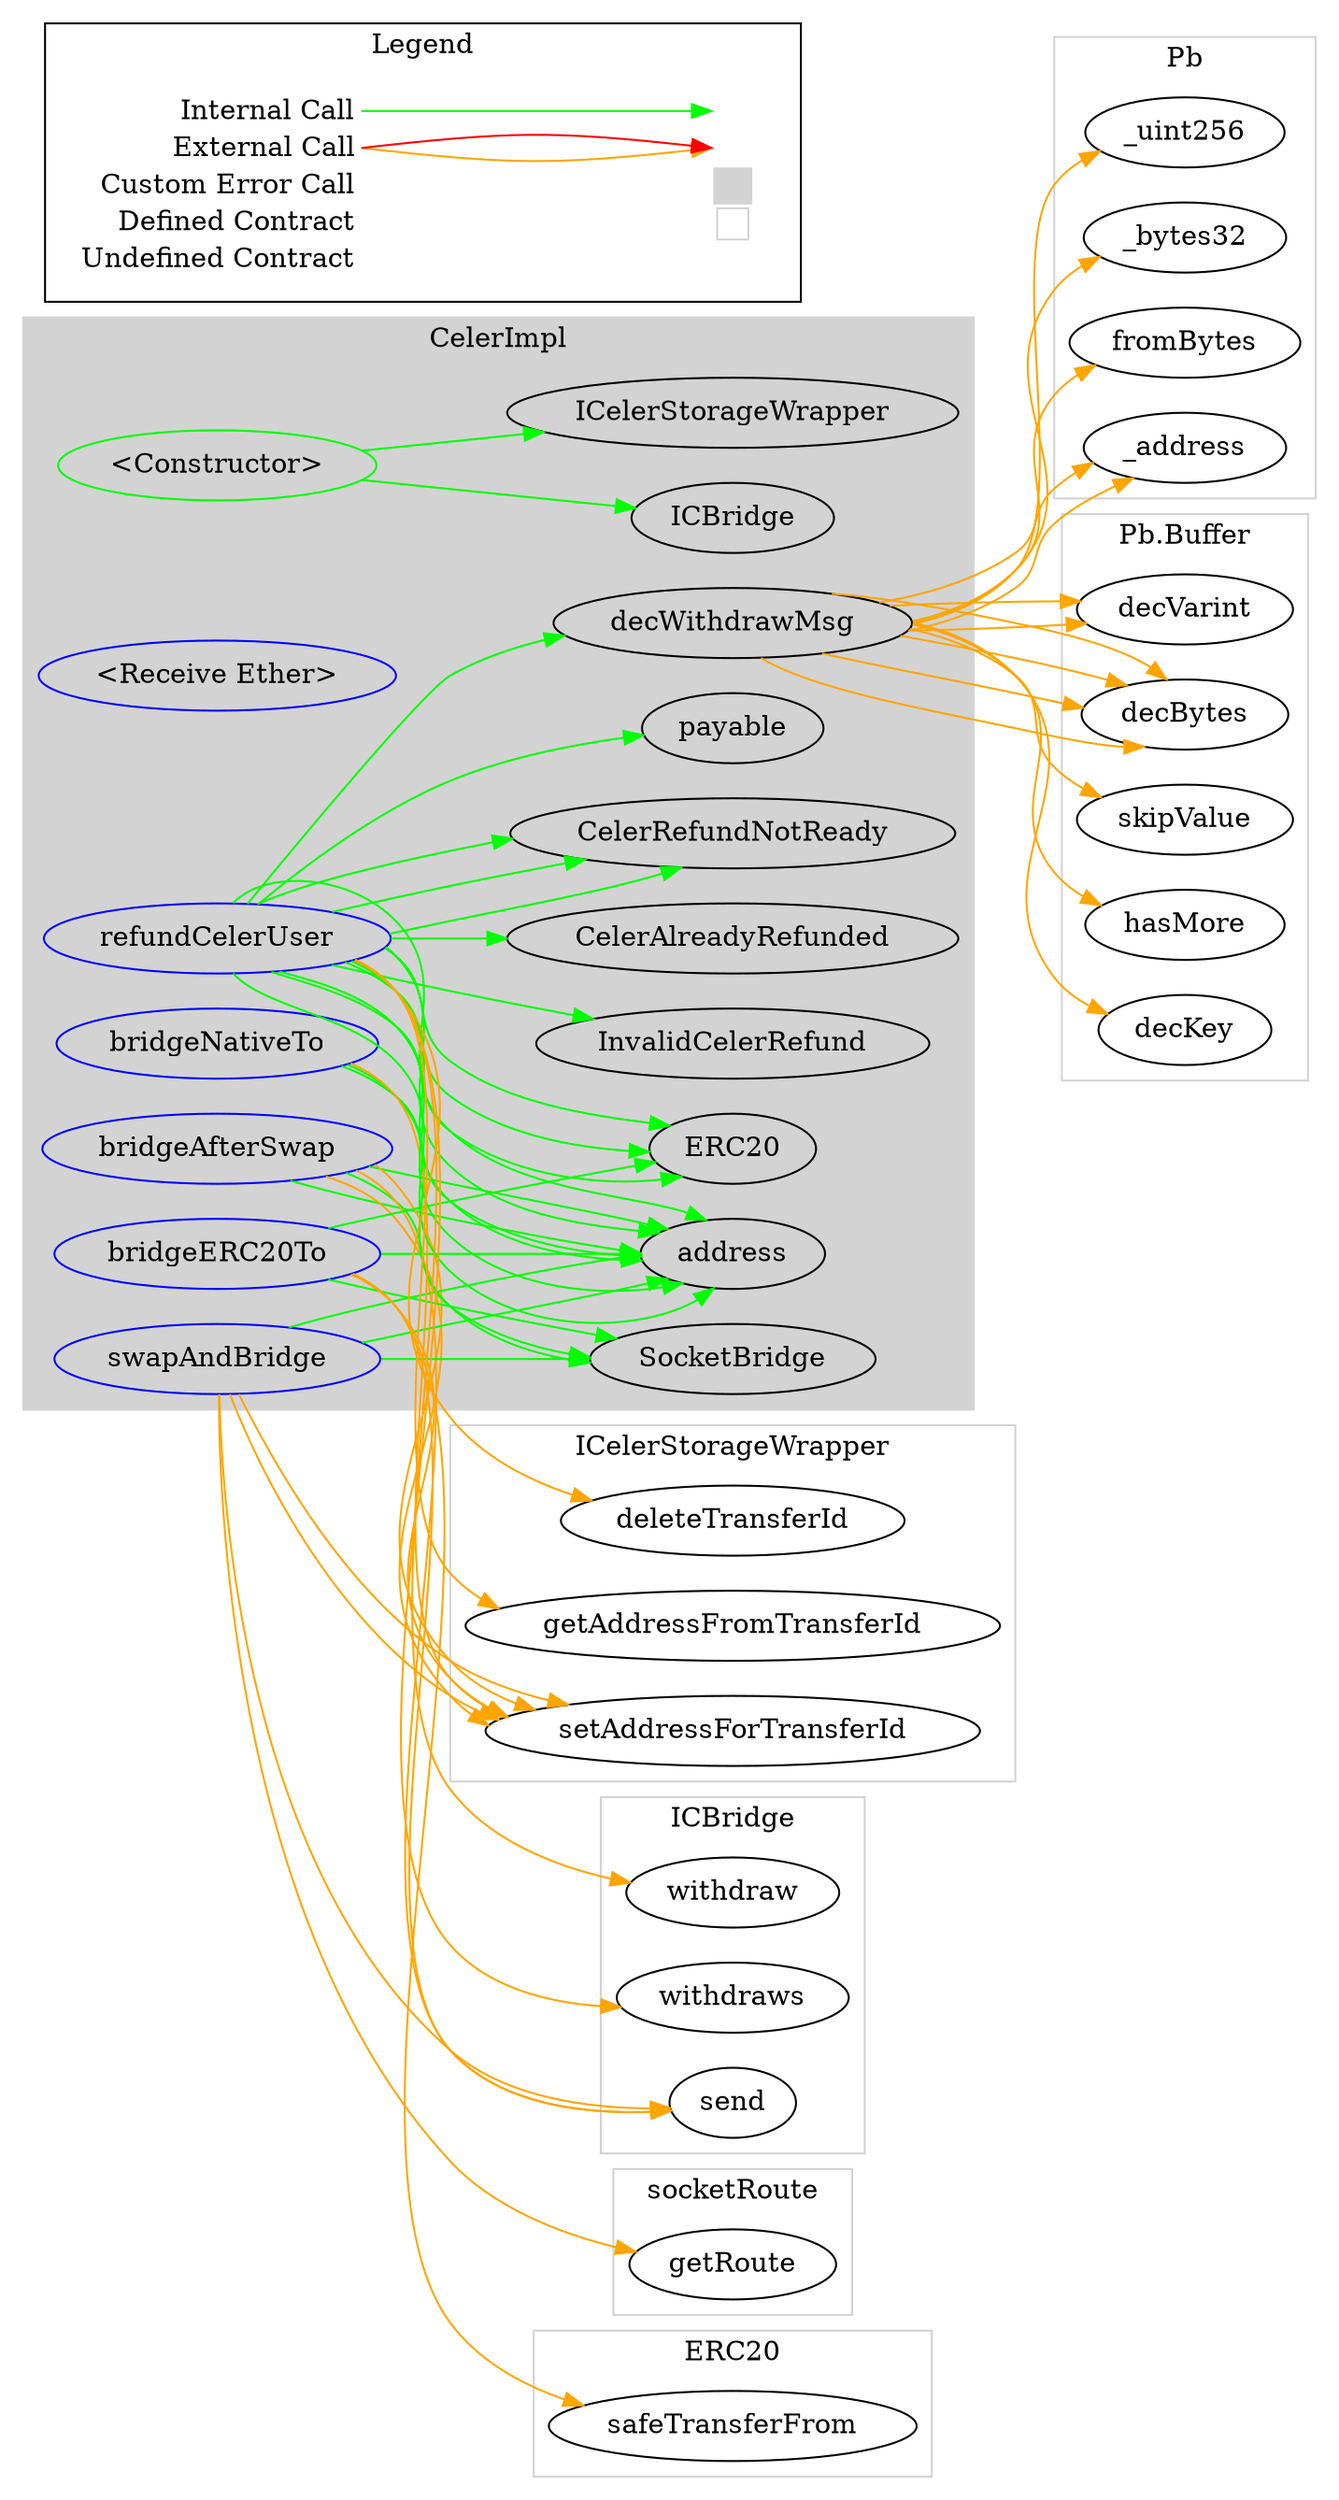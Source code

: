 digraph G {
  graph [ ratio = "auto", page = "100", compound =true ];
subgraph "clusterCelerImpl" {
  graph [ label = "CelerImpl", color = "lightgray", style = "filled", bgcolor = "lightgray" ];
  "CelerImpl.<Constructor>" [ label = "<Constructor>", color = "green" ];
  "CelerImpl.<Receive Ether>" [ label = "<Receive Ether>", color = "blue" ];
  "CelerImpl.bridgeAfterSwap" [ label = "bridgeAfterSwap", color = "blue" ];
  "CelerImpl.swapAndBridge" [ label = "swapAndBridge", color = "blue" ];
  "CelerImpl.bridgeERC20To" [ label = "bridgeERC20To", color = "blue" ];
  "CelerImpl.bridgeNativeTo" [ label = "bridgeNativeTo", color = "blue" ];
  "CelerImpl.refundCelerUser" [ label = "refundCelerUser", color = "blue" ];
  "CelerImpl.decWithdrawMsg" [ label = "decWithdrawMsg" ];
  "CelerImpl.ICBridge" [ label = "ICBridge" ];
  "CelerImpl.ICelerStorageWrapper" [ label = "ICelerStorageWrapper" ];
  "CelerImpl.address" [ label = "address" ];
  "CelerImpl.SocketBridge" [ label = "SocketBridge" ];
  "CelerImpl.ERC20" [ label = "ERC20" ];
  "CelerImpl.InvalidCelerRefund" [ label = "InvalidCelerRefund" ];
  "CelerImpl.CelerAlreadyRefunded" [ label = "CelerAlreadyRefunded" ];
  "CelerImpl.CelerRefundNotReady" [ label = "CelerRefundNotReady" ];
  "CelerImpl.payable" [ label = "payable" ];
}

subgraph "clusterICelerStorageWrapper" {
  graph [ label = "ICelerStorageWrapper", color = "lightgray" ];
  "ICelerStorageWrapper.setAddressForTransferId" [ label = "setAddressForTransferId" ];
  "ICelerStorageWrapper.getAddressFromTransferId" [ label = "getAddressFromTransferId" ];
  "ICelerStorageWrapper.deleteTransferId" [ label = "deleteTransferId" ];
}

subgraph "clusterICBridge" {
  graph [ label = "ICBridge", color = "lightgray" ];
  "ICBridge.send" [ label = "send" ];
  "ICBridge.withdraws" [ label = "withdraws" ];
  "ICBridge.withdraw" [ label = "withdraw" ];
}

subgraph "clustersocketRoute" {
  graph [ label = "socketRoute", color = "lightgray" ];
  "socketRoute.getRoute" [ label = "getRoute" ];
}

subgraph "clusterERC20" {
  graph [ label = "ERC20", color = "lightgray" ];
  "ERC20.safeTransferFrom" [ label = "safeTransferFrom" ];
}

subgraph "clusterPb" {
  graph [ label = "Pb", color = "lightgray" ];
  "Pb.fromBytes" [ label = "fromBytes" ];
  "Pb._address" [ label = "_address" ];
  "Pb._uint256" [ label = "_uint256" ];
  "Pb._bytes32" [ label = "_bytes32" ];
}

subgraph "clusterPb.Buffer" {
  graph [ label = "Pb.Buffer", color = "lightgray" ];
  "Pb.Buffer.hasMore" [ label = "hasMore" ];
  "Pb.Buffer.decKey" [ label = "decKey" ];
  "Pb.Buffer.decVarint" [ label = "decVarint" ];
  "Pb.Buffer.decBytes" [ label = "decBytes" ];
  "Pb.Buffer.skipValue" [ label = "skipValue" ];
}

  "CelerImpl.<Constructor>";
  "CelerImpl.ICBridge";
  "CelerImpl.ICelerStorageWrapper";
  "CelerImpl.bridgeAfterSwap";
  "CelerImpl.address";
  "ICelerStorageWrapper.setAddressForTransferId";
  "ICBridge.send";
  "CelerImpl.SocketBridge";
  "CelerImpl.swapAndBridge";
  "socketRoute.getRoute";
  "CelerImpl.bridgeERC20To";
  "CelerImpl.ERC20";
  "ERC20.safeTransferFrom";
  "CelerImpl.bridgeNativeTo";
  "CelerImpl.refundCelerUser";
  "CelerImpl.decWithdrawMsg";
  "ICBridge.withdraws";
  "ICBridge.withdraw";
  "CelerImpl.InvalidCelerRefund";
  "ICelerStorageWrapper.getAddressFromTransferId";
  "ICelerStorageWrapper.deleteTransferId";
  "CelerImpl.CelerAlreadyRefunded";
  "CelerImpl.CelerRefundNotReady";
  "CelerImpl.payable";
  "Pb.fromBytes";
  "Pb.Buffer.hasMore";
  "Pb.Buffer.decKey";
  "Pb.Buffer.decVarint";
  "Pb._address";
  "Pb.Buffer.decBytes";
  "Pb._uint256";
  "Pb._bytes32";
  "Pb.Buffer.skipValue";
  "CelerImpl.<Constructor>" -> "CelerImpl.ICBridge" [ color = "green" ];
  "CelerImpl.<Constructor>" -> "CelerImpl.ICelerStorageWrapper" [ color = "green" ];
  "CelerImpl.bridgeAfterSwap" -> "CelerImpl.address" [ color = "green" ];
  "CelerImpl.bridgeAfterSwap" -> "ICelerStorageWrapper.setAddressForTransferId" [ color = "orange" ];
  "CelerImpl.bridgeAfterSwap" -> "CelerImpl.address" [ color = "green" ];
  "CelerImpl.bridgeAfterSwap" -> "ICelerStorageWrapper.setAddressForTransferId" [ color = "orange" ];
  "CelerImpl.bridgeAfterSwap" -> "ICBridge.send" [ color = "orange" ];
  "CelerImpl.bridgeAfterSwap" -> "CelerImpl.SocketBridge" [ color = "green" ];
  "CelerImpl.swapAndBridge" -> "socketRoute.getRoute" [ color = "orange" ];
  "CelerImpl.swapAndBridge" -> "CelerImpl.address" [ color = "green" ];
  "CelerImpl.swapAndBridge" -> "ICelerStorageWrapper.setAddressForTransferId" [ color = "orange" ];
  "CelerImpl.swapAndBridge" -> "CelerImpl.address" [ color = "green" ];
  "CelerImpl.swapAndBridge" -> "ICelerStorageWrapper.setAddressForTransferId" [ color = "orange" ];
  "CelerImpl.swapAndBridge" -> "ICBridge.send" [ color = "orange" ];
  "CelerImpl.swapAndBridge" -> "CelerImpl.SocketBridge" [ color = "green" ];
  "CelerImpl.bridgeERC20To" -> "CelerImpl.address" [ color = "green" ];
  "CelerImpl.bridgeERC20To" -> "ICelerStorageWrapper.setAddressForTransferId" [ color = "orange" ];
  "CelerImpl.bridgeERC20To" -> "CelerImpl.ERC20" [ color = "green" ];
  "CelerImpl.bridgeERC20To" -> "ERC20.safeTransferFrom" [ color = "orange" ];
  "CelerImpl.bridgeERC20To" -> "ICBridge.send" [ color = "orange" ];
  "CelerImpl.bridgeERC20To" -> "CelerImpl.SocketBridge" [ color = "green" ];
  "CelerImpl.bridgeNativeTo" -> "CelerImpl.address" [ color = "green" ];
  "CelerImpl.bridgeNativeTo" -> "ICelerStorageWrapper.setAddressForTransferId" [ color = "orange" ];
  "CelerImpl.bridgeNativeTo" -> "CelerImpl.SocketBridge" [ color = "green" ];
  "CelerImpl.refundCelerUser" -> "CelerImpl.decWithdrawMsg" [ color = "green" ];
  "CelerImpl.refundCelerUser" -> "CelerImpl.address" [ color = "green" ];
  "CelerImpl.refundCelerUser" -> "CelerImpl.ERC20" [ color = "green" ];
  "CelerImpl.refundCelerUser" -> "CelerImpl.address" [ color = "green" ];
  "CelerImpl.refundCelerUser" -> "ICBridge.withdraws" [ color = "orange" ];
  "CelerImpl.refundCelerUser" -> "ICBridge.withdraw" [ color = "orange" ];
  "CelerImpl.refundCelerUser" -> "CelerImpl.InvalidCelerRefund" [ color = "green" ];
  "CelerImpl.refundCelerUser" -> "ICelerStorageWrapper.getAddressFromTransferId" [ color = "orange" ];
  "CelerImpl.refundCelerUser" -> "ICelerStorageWrapper.deleteTransferId" [ color = "orange" ];
  "CelerImpl.refundCelerUser" -> "CelerImpl.address" [ color = "green" ];
  "CelerImpl.refundCelerUser" -> "CelerImpl.CelerAlreadyRefunded" [ color = "green" ];
  "CelerImpl.refundCelerUser" -> "CelerImpl.address" [ color = "green" ];
  "CelerImpl.refundCelerUser" -> "CelerImpl.ERC20" [ color = "green" ];
  "CelerImpl.refundCelerUser" -> "CelerImpl.address" [ color = "green" ];
  "CelerImpl.refundCelerUser" -> "CelerImpl.CelerRefundNotReady" [ color = "green" ];
  "CelerImpl.refundCelerUser" -> "CelerImpl.payable" [ color = "green" ];
  "CelerImpl.refundCelerUser" -> "CelerImpl.CelerRefundNotReady" [ color = "green" ];
  "CelerImpl.refundCelerUser" -> "CelerImpl.ERC20" [ color = "green" ];
  "CelerImpl.refundCelerUser" -> "CelerImpl.CelerRefundNotReady" [ color = "green" ];
  "CelerImpl.decWithdrawMsg" -> "Pb.fromBytes" [ color = "orange" ];
  "CelerImpl.decWithdrawMsg" -> "Pb.Buffer.hasMore" [ color = "orange" ];
  "CelerImpl.decWithdrawMsg" -> "Pb.Buffer.decKey" [ color = "orange" ];
  "CelerImpl.decWithdrawMsg" -> "Pb.Buffer.decVarint" [ color = "orange" ];
  "CelerImpl.decWithdrawMsg" -> "Pb.Buffer.decVarint" [ color = "orange" ];
  "CelerImpl.decWithdrawMsg" -> "Pb._address" [ color = "orange" ];
  "CelerImpl.decWithdrawMsg" -> "Pb.Buffer.decBytes" [ color = "orange" ];
  "CelerImpl.decWithdrawMsg" -> "Pb._address" [ color = "orange" ];
  "CelerImpl.decWithdrawMsg" -> "Pb.Buffer.decBytes" [ color = "orange" ];
  "CelerImpl.decWithdrawMsg" -> "Pb._uint256" [ color = "orange" ];
  "CelerImpl.decWithdrawMsg" -> "Pb.Buffer.decBytes" [ color = "orange" ];
  "CelerImpl.decWithdrawMsg" -> "Pb._bytes32" [ color = "orange" ];
  "CelerImpl.decWithdrawMsg" -> "Pb.Buffer.decBytes" [ color = "orange" ];
  "CelerImpl.decWithdrawMsg" -> "Pb.Buffer.skipValue" [ color = "orange" ];


rankdir=LR
node [shape=plaintext]
subgraph cluster_01 { 
label = "Legend";
key [label=<<table border="0" cellpadding="2" cellspacing="0" cellborder="0">
  <tr><td align="right" port="i1">Internal Call</td></tr>
  <tr><td align="right" port="i2">External Call</td></tr>
  <tr><td align="right" port="i2">Custom Error Call</td></tr>
  <tr><td align="right" port="i3">Defined Contract</td></tr>
  <tr><td align="right" port="i4">Undefined Contract</td></tr>
  </table>>]
key2 [label=<<table border="0" cellpadding="2" cellspacing="0" cellborder="0">
  <tr><td port="i1">&nbsp;&nbsp;&nbsp;</td></tr>
  <tr><td port="i2">&nbsp;&nbsp;&nbsp;</td></tr>
  <tr><td port="i3" bgcolor="lightgray">&nbsp;&nbsp;&nbsp;</td></tr>
  <tr><td port="i4">
    <table border="1" cellborder="0" cellspacing="0" cellpadding="7" color="lightgray">
      <tr>
       <td></td>
      </tr>
     </table>
  </td></tr>
  </table>>]
key:i1:e -> key2:i1:w [color="green"]
key:i2:e -> key2:i2:w [color="orange"]
key:i2:e -> key2:i2:w [color="red"]
}
}

